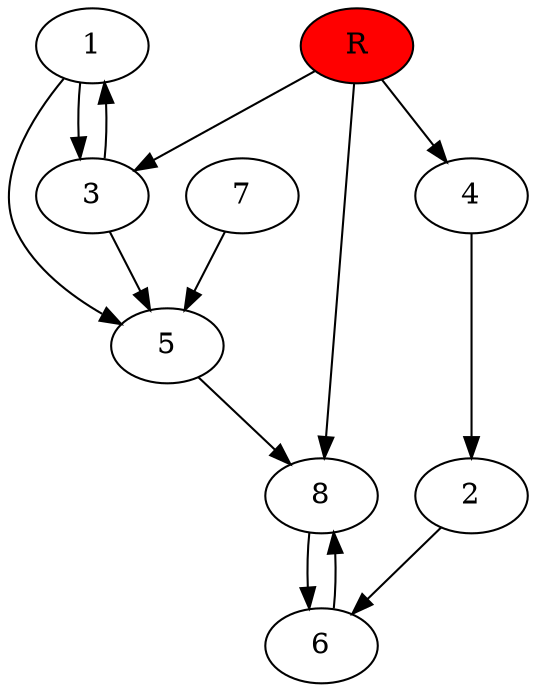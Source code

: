 digraph prb6670 {
	1
	2
	3
	4
	5
	6
	7
	8
	R [fillcolor="#ff0000" style=filled]
	1 -> 3
	1 -> 5
	2 -> 6
	3 -> 1
	3 -> 5
	4 -> 2
	5 -> 8
	6 -> 8
	7 -> 5
	8 -> 6
	R -> 3
	R -> 4
	R -> 8
}

